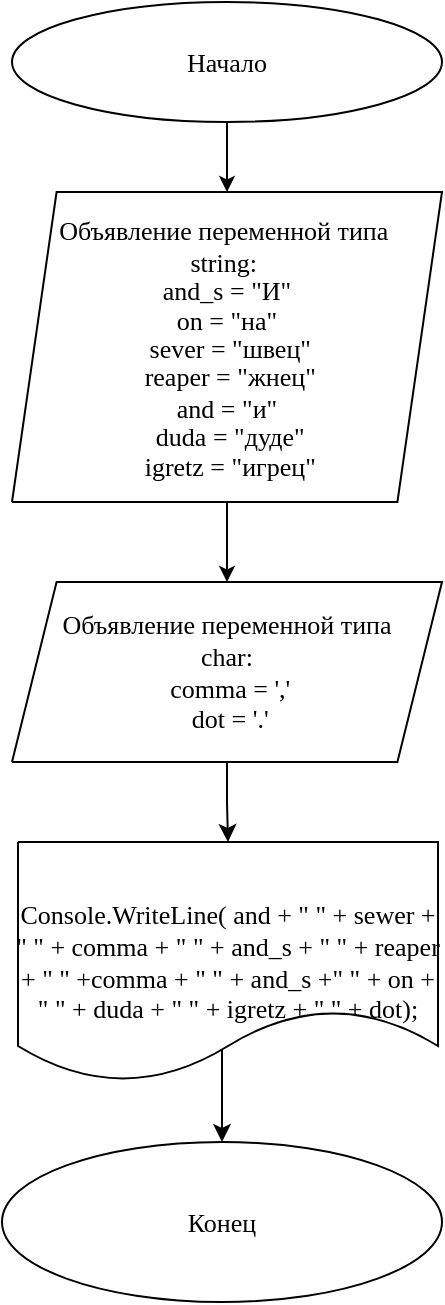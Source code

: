 <mxfile version="25.0.3">
  <diagram name="Page-1" id="Page-1">
    <mxGraphModel dx="1386" dy="791" grid="1" gridSize="10" guides="1" tooltips="1" connect="1" arrows="1" fold="1" page="1" pageScale="1" pageWidth="1442" pageHeight="2040" math="0" shadow="0">
      <root>
        <mxCell id="0" />
        <mxCell id="1" parent="0" />
        <mxCell id="7Uh1puVYTIgysiKrdQuJ-16" value="" style="endArrow=classic;html=1;rounded=0;" edge="1" parent="1" target="7">
          <mxGeometry width="50" height="50" relative="1" as="geometry">
            <mxPoint x="660" y="560" as="sourcePoint" />
            <mxPoint x="710" y="510" as="targetPoint" />
          </mxGeometry>
        </mxCell>
        <mxCell id="2" value="Background" parent="0" />
        <mxCell id="3" value="&lt;font style=&quot;font-size:13px;font-family:Times New Roman;color:#000000;direction:ltr;letter-spacing:0px;line-height:120.0%;opacity:1&quot;&gt;Начало&lt;/font&gt;" style="verticalAlign=middle;align=center;vsdxID=1;fillColor=#ffffff;gradientColor=none;shape=stencil(pZDBDsIgEER/ZbN3UjTpDfiXjd0WIkKzoG3/vmiN8eTF02ZeZieZMcXTzFCq5CsvYajeYkieJVR0ZszCk+R7GpyZqXpnbvnBsFpUGmGz2GvsnCG5gDR47hFkO26TJ/0xwapoDUVJrlRDThYbiyQTq/asxkhT8yOUhXl+y1/R6v/k7ig0hhiP9k/2Xbh7TeN2);strokeColor=#000000;spacingTop=-3;spacingBottom=-3;spacingLeft=-3;spacingRight=-3;labelBackgroundColor=none;rounded=0;html=1;whiteSpace=wrap;" parent="2" vertex="1">
          <mxGeometry x="555" y="40" width="215" height="60" as="geometry" />
        </mxCell>
        <mxCell id="4" value="&lt;font style=&quot;font-size:13px;font-family:Times New Roman;color:#000000;direction:ltr;letter-spacing:0px;line-height:120.0%;opacity:1&quot;&gt;Объявление переменной типа&amp;nbsp;&lt;/font&gt;&lt;div&gt;&lt;font style=&quot;font-size:13px;font-family:Times New Roman;color:#000000;direction:ltr;letter-spacing:0px;line-height:120.0%;opacity:1&quot;&gt;string:&amp;nbsp;&lt;/font&gt;&lt;div&gt;&lt;font style=&quot;direction: ltr; line-height: 120%; opacity: 1;&quot;&gt;&lt;font face=&quot;Times New Roman&quot;&gt;&lt;span style=&quot;font-size: 13px;&quot;&gt;and_s = &quot;И&quot;&lt;/span&gt;&lt;/font&gt;&lt;/font&gt;&lt;/div&gt;&lt;div&gt;&lt;font style=&quot;direction: ltr; line-height: 120%; opacity: 1;&quot;&gt;&lt;span style=&quot;background-color: initial; font-size: 13px;&quot;&gt;&lt;font face=&quot;Times New Roman&quot;&gt;on = &quot;на&quot;&lt;/font&gt;&lt;/span&gt;&lt;/font&gt;&lt;/div&gt;&lt;div&gt;&lt;font style=&quot;direction: ltr; line-height: 120%; opacity: 1;&quot;&gt;&lt;span style=&quot;background-color: initial; font-size: 13px;&quot;&gt;&lt;font face=&quot;Times New Roman&quot;&gt;&amp;nbsp;sever =&amp;nbsp;&lt;/font&gt;&lt;/span&gt;&lt;span style=&quot;background-color: initial; font-size: 13px;&quot;&gt;&lt;font face=&quot;Times New Roman&quot;&gt;&quot;швец&quot;&lt;/font&gt;&lt;/span&gt;&lt;/font&gt;&lt;/div&gt;&lt;div&gt;&lt;font style=&quot;direction: ltr; line-height: 120%; opacity: 1;&quot;&gt;&lt;span style=&quot;background-color: initial; font-size: 13px;&quot;&gt;&lt;font face=&quot;Times New Roman&quot;&gt;&amp;nbsp;reaper =&amp;nbsp;&lt;/font&gt;&lt;/span&gt;&lt;span style=&quot;background-color: initial; font-size: 13px;&quot;&gt;&lt;font face=&quot;Times New Roman&quot;&gt;&quot;жнец&quot;&lt;/font&gt;&lt;/span&gt;&lt;/font&gt;&lt;/div&gt;&lt;div&gt;&lt;font style=&quot;direction: ltr; line-height: 120%; opacity: 1;&quot;&gt;&lt;span style=&quot;background-color: initial; font-size: 13px;&quot;&gt;&lt;font face=&quot;Times New Roman&quot;&gt;and =&amp;nbsp;&lt;/font&gt;&lt;/span&gt;&lt;span style=&quot;background-color: initial; font-size: 13px;&quot;&gt;&lt;font face=&quot;Times New Roman&quot;&gt;&quot;и&lt;/font&gt;&lt;/span&gt;&lt;/font&gt;&lt;span style=&quot;background-color: initial; font-family: &amp;quot;Times New Roman&amp;quot;; font-size: 13px;&quot;&gt;&quot;&lt;/span&gt;&lt;/div&gt;&lt;div&gt;&lt;font style=&quot;direction: ltr; line-height: 120%; opacity: 1;&quot;&gt;&lt;span style=&quot;background-color: initial; font-size: 13px;&quot;&gt;&lt;font face=&quot;Times New Roman&quot;&gt;&amp;nbsp;duda =&amp;nbsp;&lt;/font&gt;&lt;/span&gt;&lt;span style=&quot;background-color: initial; font-size: 13px;&quot;&gt;&lt;font face=&quot;Times New Roman&quot;&gt;&quot;дуде&quot;&lt;/font&gt;&lt;/span&gt;&lt;/font&gt;&lt;/div&gt;&lt;div&gt;&lt;font style=&quot;direction: ltr; line-height: 120%; opacity: 1;&quot;&gt;&lt;span style=&quot;background-color: initial; font-size: 13px;&quot;&gt;&lt;font face=&quot;Times New Roman&quot;&gt;&amp;nbsp;igretz =&amp;nbsp;&lt;/font&gt;&lt;/span&gt;&lt;span style=&quot;background-color: initial; font-size: 13px;&quot;&gt;&lt;font face=&quot;Times New Roman&quot;&gt;&quot;игрец&quot;&lt;/font&gt;&lt;/span&gt;&lt;br&gt;&lt;/font&gt;&lt;/div&gt;&lt;/div&gt;" style="verticalAlign=middle;align=center;vsdxID=2;fillColor=#ffffff;gradientColor=none;shape=stencil(bY5bCsIwEEW3EmYBzZRCVZjMXgqdmsGYlDRWu3sx/fH1ey6ce2jxwyxmKTld5K5j8Q40eslagGlKWc453eLINA/FM13TKubhAMFsDlpEsExBY4UtNt2hDl8Yf+Hx1PTdP8mH2e6vk4awJ77Ye5Wt/fwE);strokeColor=#000000;spacingTop=-3;spacingBottom=-3;spacingLeft=-3;spacingRight=-3;labelBackgroundColor=none;rounded=0;html=1;whiteSpace=wrap;" parent="2" vertex="1">
          <mxGeometry x="555" y="135" width="215" height="155" as="geometry" />
        </mxCell>
        <mxCell id="40s97tZK1UMiAVFMpbr5-25" value="" style="edgeStyle=orthogonalEdgeStyle;rounded=0;orthogonalLoop=1;jettySize=auto;html=1;" parent="2" source="5" target="14" edge="1">
          <mxGeometry relative="1" as="geometry" />
        </mxCell>
        <mxCell id="5" value="&lt;font style=&quot;font-size:13px;font-family:Times New Roman;color:#000000;direction:ltr;letter-spacing:0px;line-height:120.0%;opacity:1&quot;&gt;Объявление переменной типа &lt;br&gt;&lt;/font&gt;&lt;font face=&quot;Times New Roman&quot;&gt;&lt;span style=&quot;font-size: 13px;&quot;&gt;char:&lt;/span&gt;&lt;/font&gt;&lt;div&gt;&lt;font face=&quot;Times New Roman&quot;&gt;&lt;span style=&quot;font-size: 13px;&quot;&gt;&amp;nbsp;comma = &#39;,&#39;&lt;/span&gt;&lt;/font&gt;&lt;/div&gt;&lt;div&gt;&lt;font face=&quot;Times New Roman&quot;&gt;&lt;span style=&quot;font-size: 13px;&quot;&gt;&amp;nbsp;dot = &#39;.&#39;&lt;/span&gt;&lt;/font&gt;&lt;/div&gt;" style="verticalAlign=middle;align=center;vsdxID=3;fillColor=#ffffff;gradientColor=none;shape=stencil(bY5bCsIwEEW3EmYBzZRCVZjMXgqdmsGYlDRWu3sx/fH1ey6ce2jxwyxmKTld5K5j8Q40eslagGlKWc453eLINA/FM13TKubhAMFsDlpEsExBY4UtNt2hDl8Yf+Hx1PTdP8mH2e6vk4awJ77Ye5Wt/fwE);strokeColor=#000000;spacingTop=-3;spacingBottom=-3;spacingLeft=-3;spacingRight=-3;labelBackgroundColor=none;rounded=0;html=1;whiteSpace=wrap;" parent="2" vertex="1">
          <mxGeometry x="555" y="330" width="215" height="90" as="geometry" />
        </mxCell>
        <mxCell id="14" value="&lt;font style=&quot;font-size:13px;font-family:Times New Roman;color:#000000;direction:ltr;letter-spacing:0px;line-height:120.0%;opacity:1&quot;&gt;Console.WriteLine( and + &amp;quot; &amp;quot; + sewer + &amp;quot; &amp;quot; + comma + &amp;quot; &amp;quot; + and_s + &amp;quot; &amp;quot; + reaper + &amp;quot; &amp;quot; +comma + &amp;quot; &amp;quot; + and_s +&amp;quot; &amp;quot; + on + &amp;quot; &amp;quot; + duda + &amp;quot; &amp;quot; + igretz + &amp;quot; &amp;quot; + dot);&lt;/font&gt;" style="verticalAlign=middle;align=center;vsdxID=17;fillColor=#ffffff;gradientColor=none;shape=stencil(fZDdCgIhEEZfReYFXAVpL9R3EXRTMt1ct+zt86egKLqZgcOB+b7hm1WrQVtO8WRuTmcrwAVrkssg+RKTOaa4By35qrKV/ByvBhUBE6B7m1hy70JHZPoDZ9boZVcaFSLgwCqtm82ACq27WfRLo0+NEDq8D+11Y1wgP1iPgkfyxXk/ajb23gz3H8gH);strokeColor=#000000;spacingTop=-3;spacingBottom=-3;spacingLeft=-3;spacingRight=-3;labelBackgroundColor=none;rounded=0;html=1;whiteSpace=wrap;" parent="2" vertex="1">
          <mxGeometry x="558" y="460" width="210" height="120" as="geometry" />
        </mxCell>
        <mxCell id="15" style="vsdxID=6;edgeStyle=none;startArrow=none;endArrow=classic;startSize=5;endSize=5;strokeColor=#000000;spacingTop=0;spacingBottom=0;spacingLeft=0;spacingRight=0;verticalAlign=middle;html=1;labelBackgroundColor=#ffffff;rounded=0;exitX=0.5;exitY=1;exitDx=0;exitDy=0;exitPerimeter=0;entryX=0.5;entryY=0;entryDx=0;entryDy=0;entryPerimeter=0" parent="2" source="3" target="4" edge="1">
          <mxGeometry relative="1" as="geometry">
            <mxPoint x="660" y="90" as="sourcePoint" />
            <mxPoint x="660" y="135" as="targetPoint" />
            <Array capacity="4" as="points" />
            <mxPoint y="124" as="offset" />
          </mxGeometry>
        </mxCell>
        <mxCell id="16" style="vsdxID=7;edgeStyle=none;startArrow=none;endArrow=classic;startSize=5;endSize=5;strokeColor=#000000;spacingTop=0;spacingBottom=0;spacingLeft=0;spacingRight=0;verticalAlign=middle;html=1;labelBackgroundColor=#ffffff;rounded=0;exitX=0.5;exitY=1;exitDx=0;exitDy=0;exitPerimeter=0;entryX=0.5;entryY=0;entryDx=0;entryDy=0;entryPerimeter=0" parent="2" source="4" target="5" edge="1">
          <mxGeometry relative="1" as="geometry">
            <mxPoint x="660" y="195" as="sourcePoint" />
            <mxPoint x="660" y="240" as="targetPoint" />
            <Array capacity="4" as="points" />
            <mxPoint y="124" as="offset" />
          </mxGeometry>
        </mxCell>
        <mxCell id="7" value="&lt;font style=&quot;font-size:13px;font-family:Times New Roman;color:#000000;direction:ltr;letter-spacing:0px;line-height:120.0%;opacity:1&quot;&gt;Конец&lt;/font&gt;" style="verticalAlign=middle;align=center;vsdxID=5;fillColor=#ffffff;gradientColor=none;shape=stencil(pZDBDsIgEER/ZbN3UjTpDfiXjd0WIkKzoG3/vmiN8eTF02ZeZieZMcXTzFCq5CsvYajeYkieJVR0ZszCk+R7GpyZqXpnbvnBsFpUGmGz2GvsnCG5gDR47hFkO26TJ/0xwapoDUVJrlRDThYbiyQTq/asxkhT8yOUhXl+y1/R6v/k7ig0hhiP9k/2Xbh7TeN2);strokeColor=#000000;spacingTop=-3;spacingBottom=-3;spacingLeft=-3;spacingRight=-3;labelBackgroundColor=none;rounded=0;html=1;whiteSpace=wrap;" parent="2" vertex="1">
          <mxGeometry x="550" y="610" width="220" height="80" as="geometry" />
        </mxCell>
      </root>
    </mxGraphModel>
  </diagram>
</mxfile>
